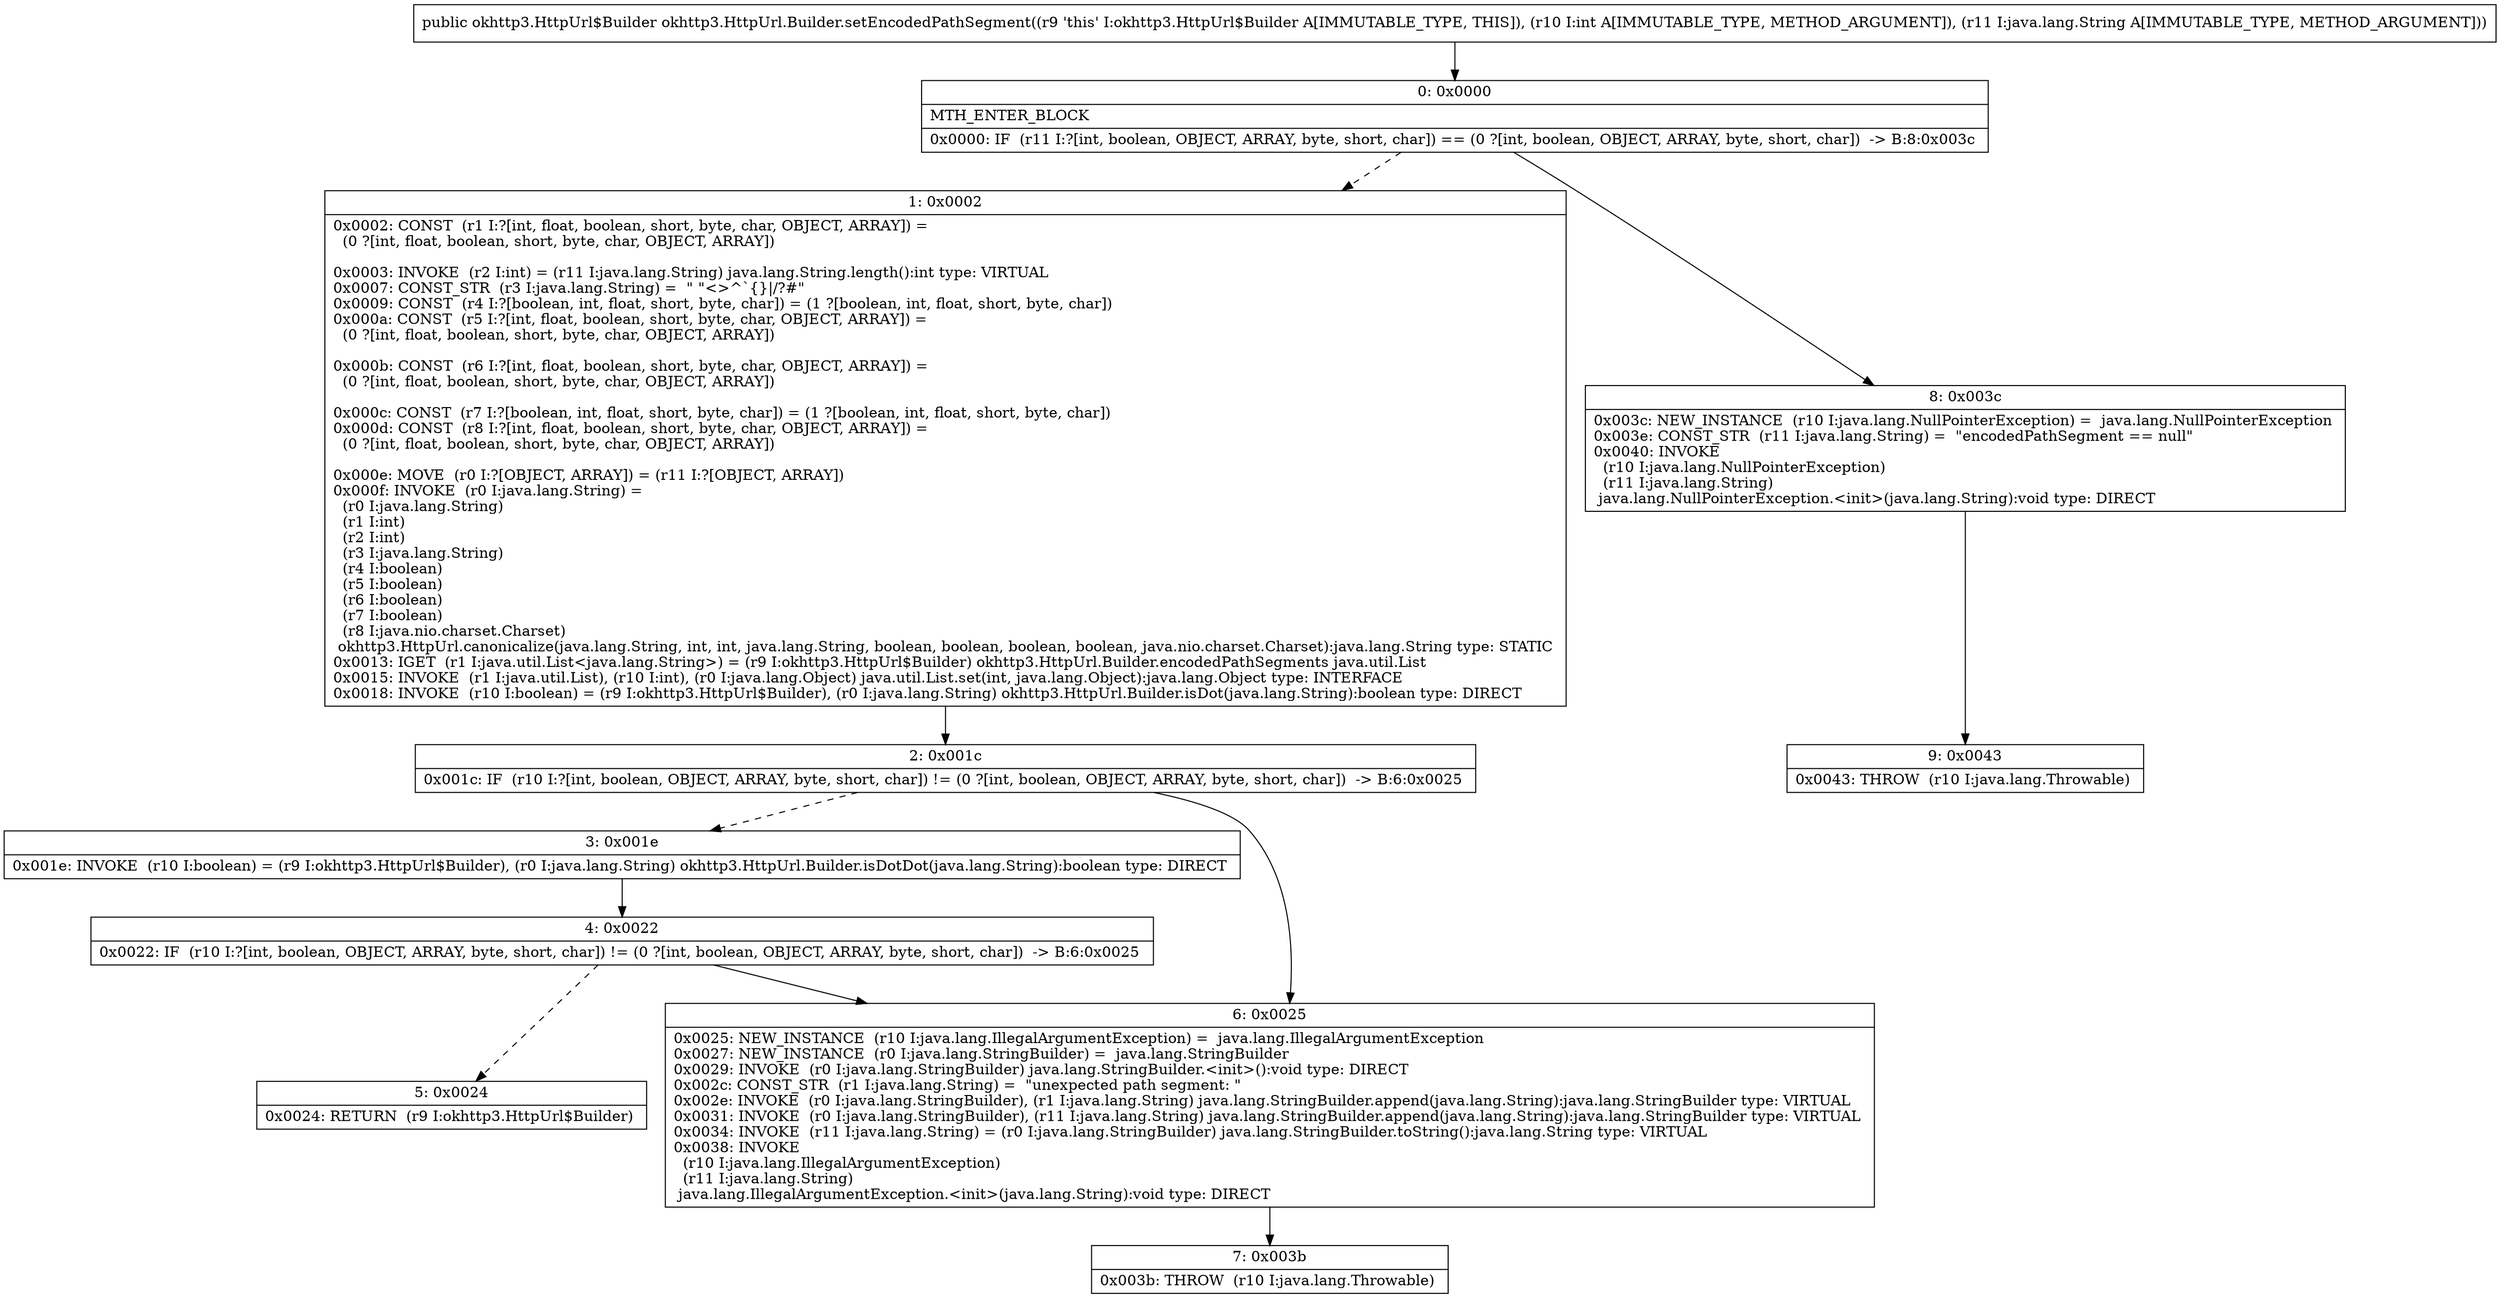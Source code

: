 digraph "CFG forokhttp3.HttpUrl.Builder.setEncodedPathSegment(ILjava\/lang\/String;)Lokhttp3\/HttpUrl$Builder;" {
Node_0 [shape=record,label="{0\:\ 0x0000|MTH_ENTER_BLOCK\l|0x0000: IF  (r11 I:?[int, boolean, OBJECT, ARRAY, byte, short, char]) == (0 ?[int, boolean, OBJECT, ARRAY, byte, short, char])  \-\> B:8:0x003c \l}"];
Node_1 [shape=record,label="{1\:\ 0x0002|0x0002: CONST  (r1 I:?[int, float, boolean, short, byte, char, OBJECT, ARRAY]) = \l  (0 ?[int, float, boolean, short, byte, char, OBJECT, ARRAY])\l \l0x0003: INVOKE  (r2 I:int) = (r11 I:java.lang.String) java.lang.String.length():int type: VIRTUAL \l0x0007: CONST_STR  (r3 I:java.lang.String) =  \" \"\<\>^`\{\}\|\/?#\" \l0x0009: CONST  (r4 I:?[boolean, int, float, short, byte, char]) = (1 ?[boolean, int, float, short, byte, char]) \l0x000a: CONST  (r5 I:?[int, float, boolean, short, byte, char, OBJECT, ARRAY]) = \l  (0 ?[int, float, boolean, short, byte, char, OBJECT, ARRAY])\l \l0x000b: CONST  (r6 I:?[int, float, boolean, short, byte, char, OBJECT, ARRAY]) = \l  (0 ?[int, float, boolean, short, byte, char, OBJECT, ARRAY])\l \l0x000c: CONST  (r7 I:?[boolean, int, float, short, byte, char]) = (1 ?[boolean, int, float, short, byte, char]) \l0x000d: CONST  (r8 I:?[int, float, boolean, short, byte, char, OBJECT, ARRAY]) = \l  (0 ?[int, float, boolean, short, byte, char, OBJECT, ARRAY])\l \l0x000e: MOVE  (r0 I:?[OBJECT, ARRAY]) = (r11 I:?[OBJECT, ARRAY]) \l0x000f: INVOKE  (r0 I:java.lang.String) = \l  (r0 I:java.lang.String)\l  (r1 I:int)\l  (r2 I:int)\l  (r3 I:java.lang.String)\l  (r4 I:boolean)\l  (r5 I:boolean)\l  (r6 I:boolean)\l  (r7 I:boolean)\l  (r8 I:java.nio.charset.Charset)\l okhttp3.HttpUrl.canonicalize(java.lang.String, int, int, java.lang.String, boolean, boolean, boolean, boolean, java.nio.charset.Charset):java.lang.String type: STATIC \l0x0013: IGET  (r1 I:java.util.List\<java.lang.String\>) = (r9 I:okhttp3.HttpUrl$Builder) okhttp3.HttpUrl.Builder.encodedPathSegments java.util.List \l0x0015: INVOKE  (r1 I:java.util.List), (r10 I:int), (r0 I:java.lang.Object) java.util.List.set(int, java.lang.Object):java.lang.Object type: INTERFACE \l0x0018: INVOKE  (r10 I:boolean) = (r9 I:okhttp3.HttpUrl$Builder), (r0 I:java.lang.String) okhttp3.HttpUrl.Builder.isDot(java.lang.String):boolean type: DIRECT \l}"];
Node_2 [shape=record,label="{2\:\ 0x001c|0x001c: IF  (r10 I:?[int, boolean, OBJECT, ARRAY, byte, short, char]) != (0 ?[int, boolean, OBJECT, ARRAY, byte, short, char])  \-\> B:6:0x0025 \l}"];
Node_3 [shape=record,label="{3\:\ 0x001e|0x001e: INVOKE  (r10 I:boolean) = (r9 I:okhttp3.HttpUrl$Builder), (r0 I:java.lang.String) okhttp3.HttpUrl.Builder.isDotDot(java.lang.String):boolean type: DIRECT \l}"];
Node_4 [shape=record,label="{4\:\ 0x0022|0x0022: IF  (r10 I:?[int, boolean, OBJECT, ARRAY, byte, short, char]) != (0 ?[int, boolean, OBJECT, ARRAY, byte, short, char])  \-\> B:6:0x0025 \l}"];
Node_5 [shape=record,label="{5\:\ 0x0024|0x0024: RETURN  (r9 I:okhttp3.HttpUrl$Builder) \l}"];
Node_6 [shape=record,label="{6\:\ 0x0025|0x0025: NEW_INSTANCE  (r10 I:java.lang.IllegalArgumentException) =  java.lang.IllegalArgumentException \l0x0027: NEW_INSTANCE  (r0 I:java.lang.StringBuilder) =  java.lang.StringBuilder \l0x0029: INVOKE  (r0 I:java.lang.StringBuilder) java.lang.StringBuilder.\<init\>():void type: DIRECT \l0x002c: CONST_STR  (r1 I:java.lang.String) =  \"unexpected path segment: \" \l0x002e: INVOKE  (r0 I:java.lang.StringBuilder), (r1 I:java.lang.String) java.lang.StringBuilder.append(java.lang.String):java.lang.StringBuilder type: VIRTUAL \l0x0031: INVOKE  (r0 I:java.lang.StringBuilder), (r11 I:java.lang.String) java.lang.StringBuilder.append(java.lang.String):java.lang.StringBuilder type: VIRTUAL \l0x0034: INVOKE  (r11 I:java.lang.String) = (r0 I:java.lang.StringBuilder) java.lang.StringBuilder.toString():java.lang.String type: VIRTUAL \l0x0038: INVOKE  \l  (r10 I:java.lang.IllegalArgumentException)\l  (r11 I:java.lang.String)\l java.lang.IllegalArgumentException.\<init\>(java.lang.String):void type: DIRECT \l}"];
Node_7 [shape=record,label="{7\:\ 0x003b|0x003b: THROW  (r10 I:java.lang.Throwable) \l}"];
Node_8 [shape=record,label="{8\:\ 0x003c|0x003c: NEW_INSTANCE  (r10 I:java.lang.NullPointerException) =  java.lang.NullPointerException \l0x003e: CONST_STR  (r11 I:java.lang.String) =  \"encodedPathSegment == null\" \l0x0040: INVOKE  \l  (r10 I:java.lang.NullPointerException)\l  (r11 I:java.lang.String)\l java.lang.NullPointerException.\<init\>(java.lang.String):void type: DIRECT \l}"];
Node_9 [shape=record,label="{9\:\ 0x0043|0x0043: THROW  (r10 I:java.lang.Throwable) \l}"];
MethodNode[shape=record,label="{public okhttp3.HttpUrl$Builder okhttp3.HttpUrl.Builder.setEncodedPathSegment((r9 'this' I:okhttp3.HttpUrl$Builder A[IMMUTABLE_TYPE, THIS]), (r10 I:int A[IMMUTABLE_TYPE, METHOD_ARGUMENT]), (r11 I:java.lang.String A[IMMUTABLE_TYPE, METHOD_ARGUMENT])) }"];
MethodNode -> Node_0;
Node_0 -> Node_1[style=dashed];
Node_0 -> Node_8;
Node_1 -> Node_2;
Node_2 -> Node_3[style=dashed];
Node_2 -> Node_6;
Node_3 -> Node_4;
Node_4 -> Node_5[style=dashed];
Node_4 -> Node_6;
Node_6 -> Node_7;
Node_8 -> Node_9;
}

